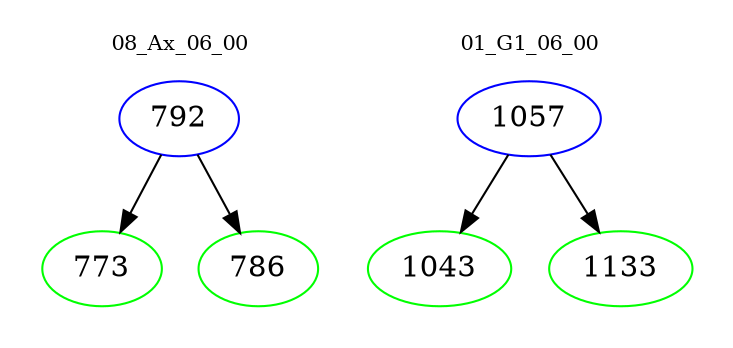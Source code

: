 digraph{
subgraph cluster_0 {
color = white
label = "08_Ax_06_00";
fontsize=10;
T0_792 [label="792", color="blue"]
T0_792 -> T0_773 [color="black"]
T0_773 [label="773", color="green"]
T0_792 -> T0_786 [color="black"]
T0_786 [label="786", color="green"]
}
subgraph cluster_1 {
color = white
label = "01_G1_06_00";
fontsize=10;
T1_1057 [label="1057", color="blue"]
T1_1057 -> T1_1043 [color="black"]
T1_1043 [label="1043", color="green"]
T1_1057 -> T1_1133 [color="black"]
T1_1133 [label="1133", color="green"]
}
}
